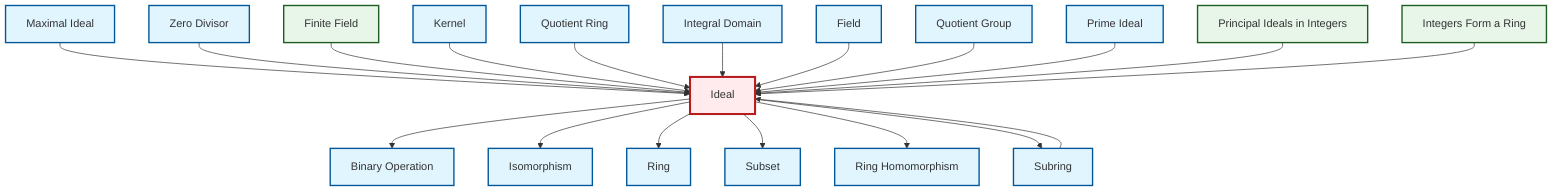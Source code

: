 graph TD
    classDef definition fill:#e1f5fe,stroke:#01579b,stroke-width:2px
    classDef theorem fill:#f3e5f5,stroke:#4a148c,stroke-width:2px
    classDef axiom fill:#fff3e0,stroke:#e65100,stroke-width:2px
    classDef example fill:#e8f5e9,stroke:#1b5e20,stroke-width:2px
    classDef current fill:#ffebee,stroke:#b71c1c,stroke-width:3px
    def-prime-ideal["Prime Ideal"]:::definition
    def-quotient-ring["Quotient Ring"]:::definition
    def-kernel["Kernel"]:::definition
    def-ring["Ring"]:::definition
    def-isomorphism["Isomorphism"]:::definition
    def-subring["Subring"]:::definition
    def-subset["Subset"]:::definition
    def-maximal-ideal["Maximal Ideal"]:::definition
    def-zero-divisor["Zero Divisor"]:::definition
    ex-finite-field["Finite Field"]:::example
    ex-integers-ring["Integers Form a Ring"]:::example
    def-integral-domain["Integral Domain"]:::definition
    ex-principal-ideal["Principal Ideals in Integers"]:::example
    def-ring-homomorphism["Ring Homomorphism"]:::definition
    def-field["Field"]:::definition
    def-ideal["Ideal"]:::definition
    def-quotient-group["Quotient Group"]:::definition
    def-binary-operation["Binary Operation"]:::definition
    def-ideal --> def-binary-operation
    def-maximal-ideal --> def-ideal
    def-zero-divisor --> def-ideal
    def-ideal --> def-isomorphism
    ex-finite-field --> def-ideal
    def-kernel --> def-ideal
    def-ideal --> def-ring
    def-ideal --> def-subset
    def-quotient-ring --> def-ideal
    def-integral-domain --> def-ideal
    def-field --> def-ideal
    def-quotient-group --> def-ideal
    def-ideal --> def-ring-homomorphism
    def-prime-ideal --> def-ideal
    def-subring --> def-ideal
    ex-principal-ideal --> def-ideal
    def-ideal --> def-subring
    ex-integers-ring --> def-ideal
    class def-ideal current